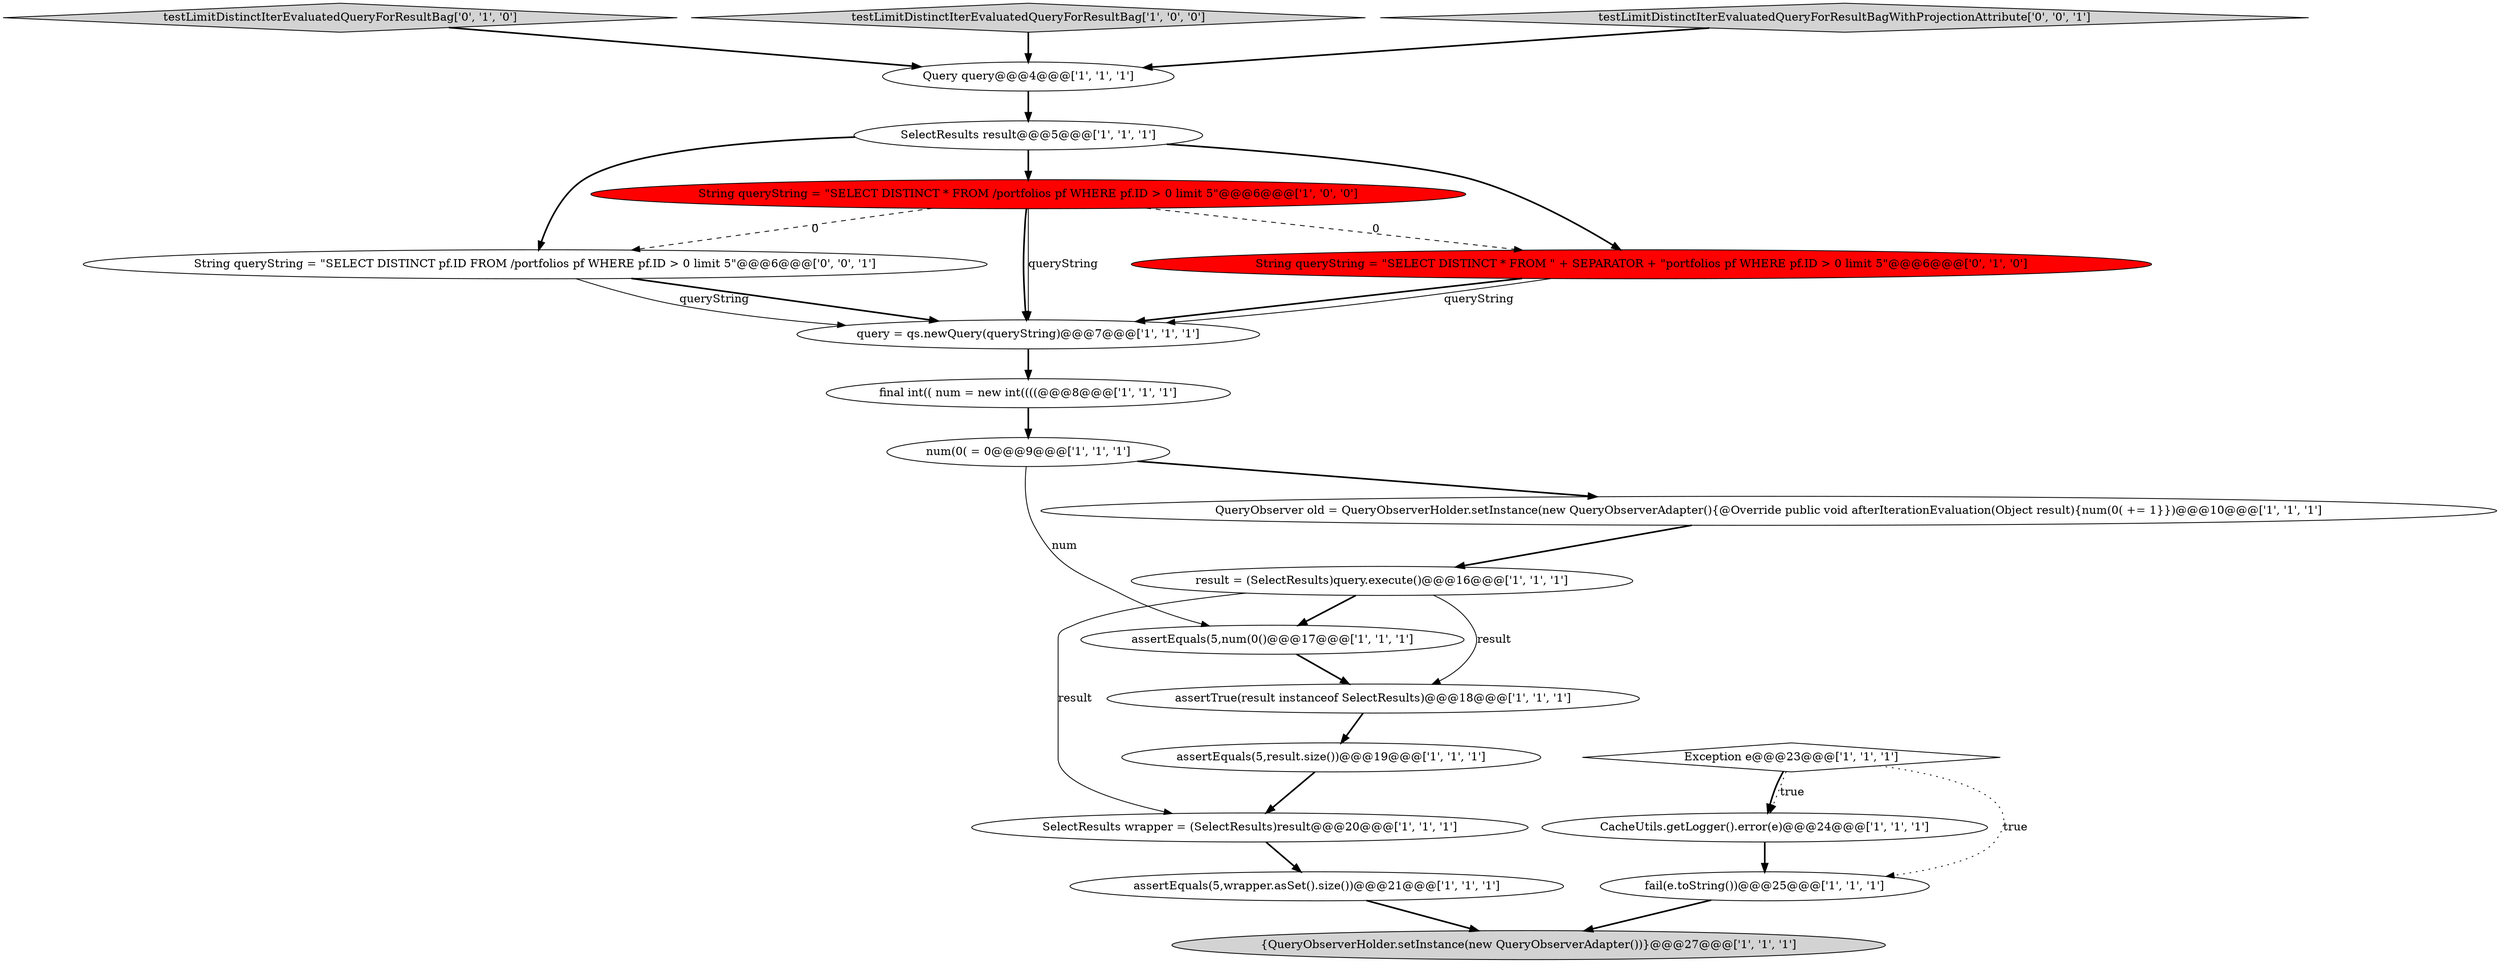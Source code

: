 digraph {
14 [style = filled, label = "assertEquals(5,num(0()@@@17@@@['1', '1', '1']", fillcolor = white, shape = ellipse image = "AAA0AAABBB1BBB"];
2 [style = filled, label = "CacheUtils.getLogger().error(e)@@@24@@@['1', '1', '1']", fillcolor = white, shape = ellipse image = "AAA0AAABBB1BBB"];
7 [style = filled, label = "assertEquals(5,result.size())@@@19@@@['1', '1', '1']", fillcolor = white, shape = ellipse image = "AAA0AAABBB1BBB"];
16 [style = filled, label = "SelectResults result@@@5@@@['1', '1', '1']", fillcolor = white, shape = ellipse image = "AAA0AAABBB1BBB"];
12 [style = filled, label = "num(0( = 0@@@9@@@['1', '1', '1']", fillcolor = white, shape = ellipse image = "AAA0AAABBB1BBB"];
5 [style = filled, label = "SelectResults wrapper = (SelectResults)result@@@20@@@['1', '1', '1']", fillcolor = white, shape = ellipse image = "AAA0AAABBB1BBB"];
17 [style = filled, label = "assertEquals(5,wrapper.asSet().size())@@@21@@@['1', '1', '1']", fillcolor = white, shape = ellipse image = "AAA0AAABBB1BBB"];
8 [style = filled, label = "assertTrue(result instanceof SelectResults)@@@18@@@['1', '1', '1']", fillcolor = white, shape = ellipse image = "AAA0AAABBB1BBB"];
10 [style = filled, label = "fail(e.toString())@@@25@@@['1', '1', '1']", fillcolor = white, shape = ellipse image = "AAA0AAABBB1BBB"];
0 [style = filled, label = "QueryObserver old = QueryObserverHolder.setInstance(new QueryObserverAdapter(){@Override public void afterIterationEvaluation(Object result){num(0( += 1}})@@@10@@@['1', '1', '1']", fillcolor = white, shape = ellipse image = "AAA0AAABBB1BBB"];
1 [style = filled, label = "{QueryObserverHolder.setInstance(new QueryObserverAdapter())}@@@27@@@['1', '1', '1']", fillcolor = lightgray, shape = ellipse image = "AAA0AAABBB1BBB"];
15 [style = filled, label = "query = qs.newQuery(queryString)@@@7@@@['1', '1', '1']", fillcolor = white, shape = ellipse image = "AAA0AAABBB1BBB"];
21 [style = filled, label = "String queryString = \"SELECT DISTINCT pf.ID FROM /portfolios pf WHERE pf.ID > 0 limit 5\"@@@6@@@['0', '0', '1']", fillcolor = white, shape = ellipse image = "AAA0AAABBB3BBB"];
18 [style = filled, label = "String queryString = \"SELECT DISTINCT * FROM \" + SEPARATOR + \"portfolios pf WHERE pf.ID > 0 limit 5\"@@@6@@@['0', '1', '0']", fillcolor = red, shape = ellipse image = "AAA1AAABBB2BBB"];
6 [style = filled, label = "final int(( num = new int((((@@@8@@@['1', '1', '1']", fillcolor = white, shape = ellipse image = "AAA0AAABBB1BBB"];
11 [style = filled, label = "result = (SelectResults)query.execute()@@@16@@@['1', '1', '1']", fillcolor = white, shape = ellipse image = "AAA0AAABBB1BBB"];
4 [style = filled, label = "Query query@@@4@@@['1', '1', '1']", fillcolor = white, shape = ellipse image = "AAA0AAABBB1BBB"];
19 [style = filled, label = "testLimitDistinctIterEvaluatedQueryForResultBag['0', '1', '0']", fillcolor = lightgray, shape = diamond image = "AAA0AAABBB2BBB"];
13 [style = filled, label = "String queryString = \"SELECT DISTINCT * FROM /portfolios pf WHERE pf.ID > 0 limit 5\"@@@6@@@['1', '0', '0']", fillcolor = red, shape = ellipse image = "AAA1AAABBB1BBB"];
3 [style = filled, label = "testLimitDistinctIterEvaluatedQueryForResultBag['1', '0', '0']", fillcolor = lightgray, shape = diamond image = "AAA0AAABBB1BBB"];
9 [style = filled, label = "Exception e@@@23@@@['1', '1', '1']", fillcolor = white, shape = diamond image = "AAA0AAABBB1BBB"];
20 [style = filled, label = "testLimitDistinctIterEvaluatedQueryForResultBagWithProjectionAttribute['0', '0', '1']", fillcolor = lightgray, shape = diamond image = "AAA0AAABBB3BBB"];
13->15 [style = solid, label="queryString"];
12->14 [style = solid, label="num"];
16->13 [style = bold, label=""];
16->18 [style = bold, label=""];
17->1 [style = bold, label=""];
11->8 [style = solid, label="result"];
11->14 [style = bold, label=""];
9->2 [style = bold, label=""];
21->15 [style = bold, label=""];
18->15 [style = bold, label=""];
0->11 [style = bold, label=""];
15->6 [style = bold, label=""];
11->5 [style = solid, label="result"];
2->10 [style = bold, label=""];
5->17 [style = bold, label=""];
12->0 [style = bold, label=""];
3->4 [style = bold, label=""];
8->7 [style = bold, label=""];
20->4 [style = bold, label=""];
7->5 [style = bold, label=""];
13->21 [style = dashed, label="0"];
18->15 [style = solid, label="queryString"];
16->21 [style = bold, label=""];
9->2 [style = dotted, label="true"];
14->8 [style = bold, label=""];
13->15 [style = bold, label=""];
19->4 [style = bold, label=""];
13->18 [style = dashed, label="0"];
10->1 [style = bold, label=""];
21->15 [style = solid, label="queryString"];
9->10 [style = dotted, label="true"];
4->16 [style = bold, label=""];
6->12 [style = bold, label=""];
}
